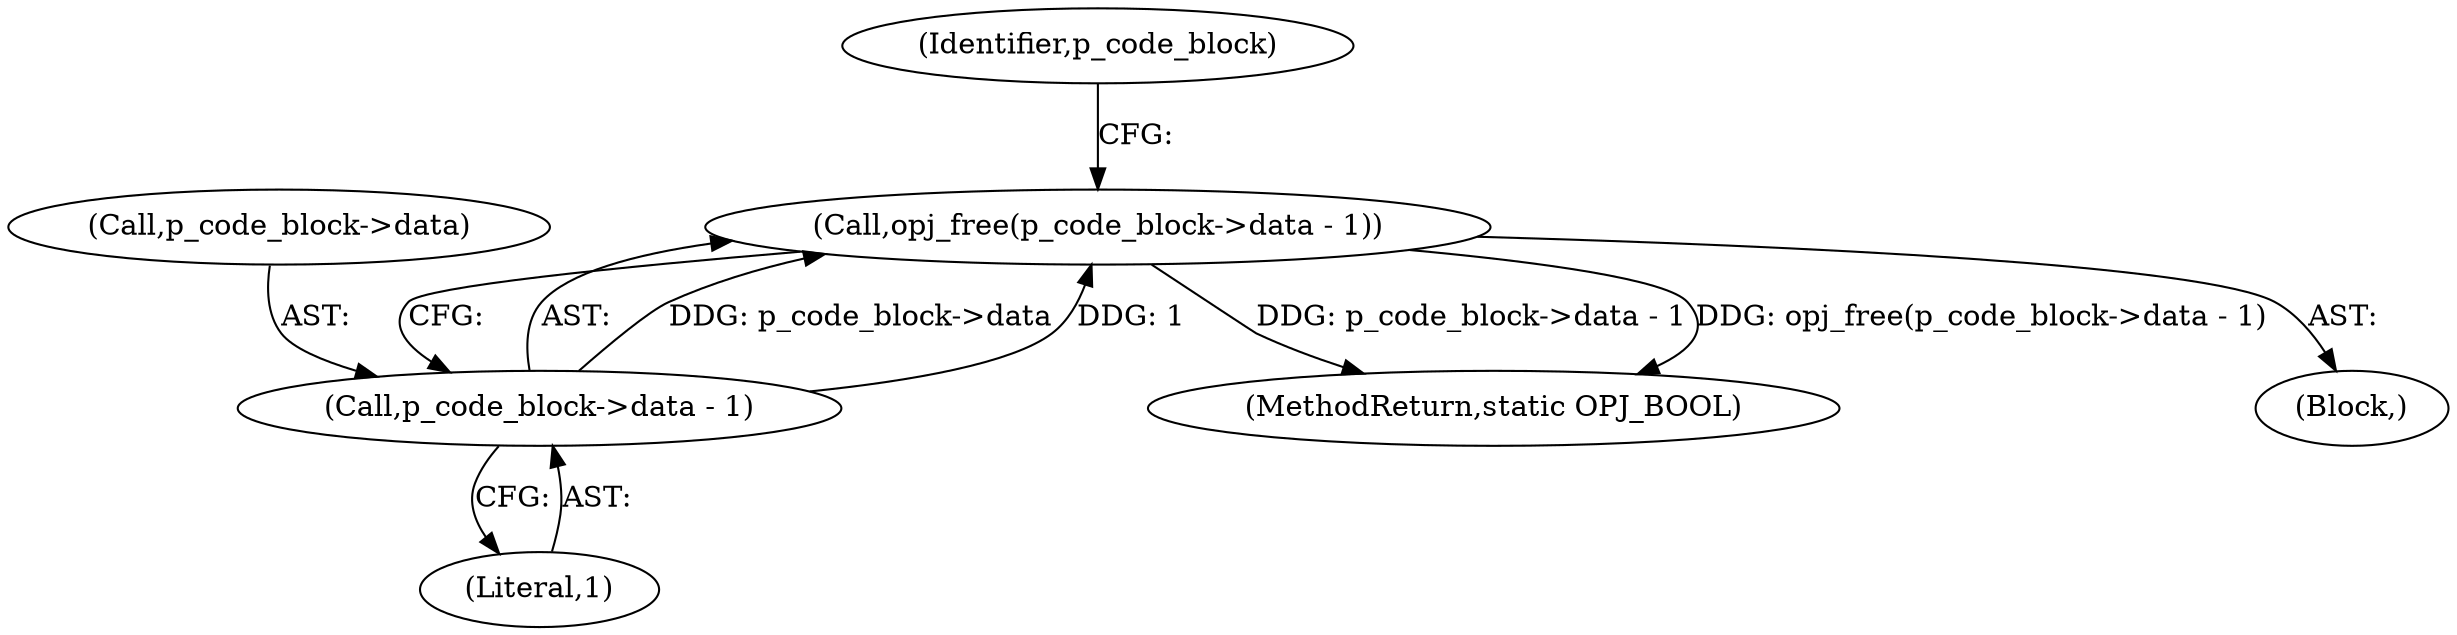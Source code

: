 digraph "0_openjpeg_afb308b9ccbe129608c9205cf3bb39bbefad90b9@API" {
"1000152" [label="(Call,opj_free(p_code_block->data - 1))"];
"1000153" [label="(Call,p_code_block->data - 1)"];
"1000160" [label="(Identifier,p_code_block)"];
"1000153" [label="(Call,p_code_block->data - 1)"];
"1000151" [label="(Block,)"];
"1000157" [label="(Literal,1)"];
"1000152" [label="(Call,opj_free(p_code_block->data - 1))"];
"1000200" [label="(MethodReturn,static OPJ_BOOL)"];
"1000154" [label="(Call,p_code_block->data)"];
"1000152" -> "1000151"  [label="AST: "];
"1000152" -> "1000153"  [label="CFG: "];
"1000153" -> "1000152"  [label="AST: "];
"1000160" -> "1000152"  [label="CFG: "];
"1000152" -> "1000200"  [label="DDG: p_code_block->data - 1"];
"1000152" -> "1000200"  [label="DDG: opj_free(p_code_block->data - 1)"];
"1000153" -> "1000152"  [label="DDG: p_code_block->data"];
"1000153" -> "1000152"  [label="DDG: 1"];
"1000153" -> "1000157"  [label="CFG: "];
"1000154" -> "1000153"  [label="AST: "];
"1000157" -> "1000153"  [label="AST: "];
}
